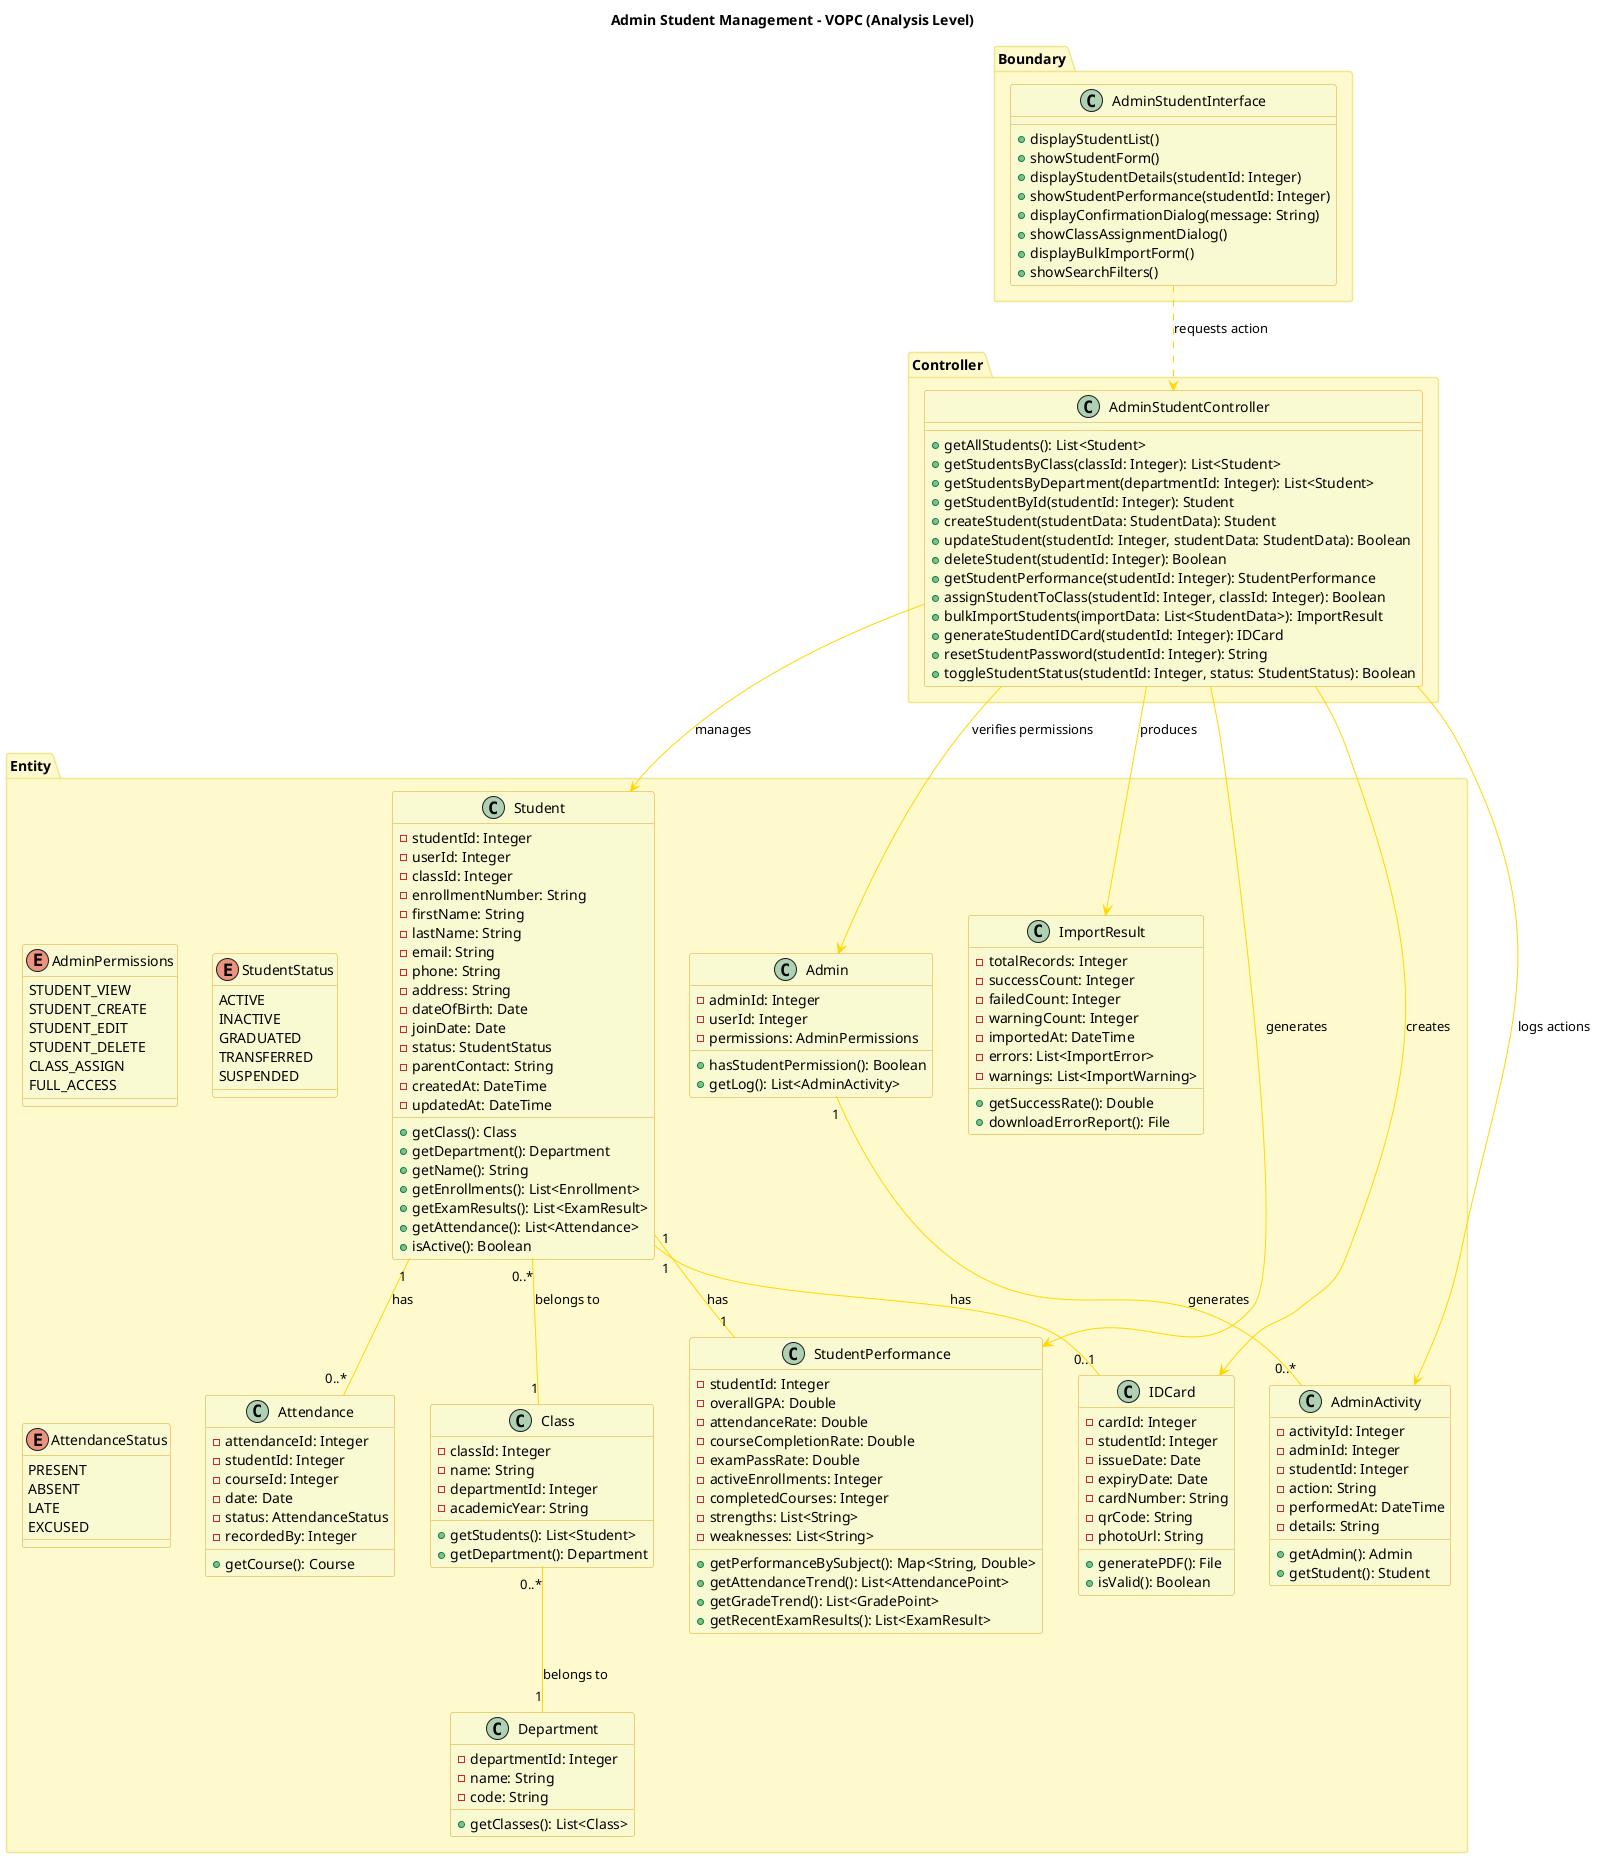 @startuml
title Admin Student Management - VOPC (Analysis Level)

skinparam class {
  BackgroundColor LightGoldenRodYellow
  ArrowColor Gold
  BorderColor Goldenrod
}

skinparam package {
  BackgroundColor LemonChiffon
  BorderColor Khaki
}

package "Boundary" {
  class "AdminStudentInterface" as ASI {
    + displayStudentList()
    + showStudentForm()
    + displayStudentDetails(studentId: Integer)
    + showStudentPerformance(studentId: Integer)
    + displayConfirmationDialog(message: String)
    + showClassAssignmentDialog()
    + displayBulkImportForm()
    + showSearchFilters()
  }
}

package "Controller" {
  class "AdminStudentController" as ASC {
    + getAllStudents(): List<Student>
    + getStudentsByClass(classId: Integer): List<Student>
    + getStudentsByDepartment(departmentId: Integer): List<Student>
    + getStudentById(studentId: Integer): Student
    + createStudent(studentData: StudentData): Student
    + updateStudent(studentId: Integer, studentData: StudentData): Boolean
    + deleteStudent(studentId: Integer): Boolean
    + getStudentPerformance(studentId: Integer): StudentPerformance
    + assignStudentToClass(studentId: Integer, classId: Integer): Boolean
    + bulkImportStudents(importData: List<StudentData>): ImportResult
    + generateStudentIDCard(studentId: Integer): IDCard
    + resetStudentPassword(studentId: Integer): String
    + toggleStudentStatus(studentId: Integer, status: StudentStatus): Boolean
  }
}

package "Entity" {
  class "Admin" as A {
    - adminId: Integer
    - userId: Integer
    - permissions: AdminPermissions
    + hasStudentPermission(): Boolean
    + getLog(): List<AdminActivity>
  }
  
  class "Student" as S {
    - studentId: Integer
    - userId: Integer
    - classId: Integer
    - enrollmentNumber: String
    - firstName: String
    - lastName: String
    - email: String
    - phone: String
    - address: String
    - dateOfBirth: Date
    - joinDate: Date
    - status: StudentStatus
    - parentContact: String
    - createdAt: DateTime
    - updatedAt: DateTime
    + getClass(): Class
    + getDepartment(): Department
    + getName(): String
    + getEnrollments(): List<Enrollment>
    + getExamResults(): List<ExamResult>
    + getAttendance(): List<Attendance>
    + isActive(): Boolean
  }
  
  class "Class" as C {
    - classId: Integer
    - name: String
    - departmentId: Integer
    - academicYear: String
    + getStudents(): List<Student>
    + getDepartment(): Department
  }
  
  class "Department" as D {
    - departmentId: Integer
    - name: String
    - code: String
    + getClasses(): List<Class>
  }
  
  class "StudentPerformance" as SP {
    - studentId: Integer
    - overallGPA: Double
    - attendanceRate: Double
    - courseCompletionRate: Double
    - examPassRate: Double
    - activeEnrollments: Integer
    - completedCourses: Integer
    - strengths: List<String>
    - weaknesses: List<String>
    + getPerformanceBySubject(): Map<String, Double>
    + getAttendanceTrend(): List<AttendancePoint>
    + getGradeTrend(): List<GradePoint>
    + getRecentExamResults(): List<ExamResult>
  }
  
  class "IDCard" as IC {
    - cardId: Integer
    - studentId: Integer
    - issueDate: Date
    - expiryDate: Date
    - cardNumber: String
    - qrCode: String
    - photoUrl: String
    + generatePDF(): File
    + isValid(): Boolean
  }
  
  class "ImportResult" as IR {
    - totalRecords: Integer
    - successCount: Integer
    - failedCount: Integer
    - warningCount: Integer
    - importedAt: DateTime
    - errors: List<ImportError>
    - warnings: List<ImportWarning>
    + getSuccessRate(): Double
    + downloadErrorReport(): File
  }
  
  class "AdminActivity" as AA {
    - activityId: Integer
    - adminId: Integer
    - studentId: Integer
    - action: String
    - performedAt: DateTime
    - details: String
    + getAdmin(): Admin
    + getStudent(): Student
  }
  
  class "Attendance" as AT {
    - attendanceId: Integer
    - studentId: Integer
    - courseId: Integer
    - date: Date
    - status: AttendanceStatus
    - recordedBy: Integer
    + getCourse(): Course
  }
  
  enum "AdminPermissions" as AP {
    STUDENT_VIEW
    STUDENT_CREATE
    STUDENT_EDIT
    STUDENT_DELETE
    CLASS_ASSIGN
    FULL_ACCESS
  }
  
  enum "StudentStatus" as SS {
    ACTIVE
    INACTIVE
    GRADUATED
    TRANSFERRED
    SUSPENDED
  }
  
  enum "AttendanceStatus" as AS {
    PRESENT
    ABSENT
    LATE
    EXCUSED
  }
}

' Relationships
ASI ..> ASC : requests action
ASC --> A : verifies permissions
ASC --> S : manages
ASC --> SP : generates
ASC --> IC : creates
ASC --> IR : produces
ASC --> AA : logs actions
A "1" -- "0..*" AA : generates
S "0..*" -- "1" C : belongs to
C "0..*" -- "1" D : belongs to
S "1" -- "1" SP : has
S "1" -- "0..1" IC : has
S "1" -- "0..*" AT : has

@enduml 